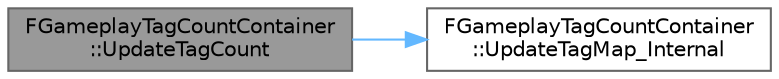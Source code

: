 digraph "FGameplayTagCountContainer::UpdateTagCount"
{
 // INTERACTIVE_SVG=YES
 // LATEX_PDF_SIZE
  bgcolor="transparent";
  edge [fontname=Helvetica,fontsize=10,labelfontname=Helvetica,labelfontsize=10];
  node [fontname=Helvetica,fontsize=10,shape=box,height=0.2,width=0.4];
  rankdir="LR";
  Node1 [id="Node000001",label="FGameplayTagCountContainer\l::UpdateTagCount",height=0.2,width=0.4,color="gray40", fillcolor="grey60", style="filled", fontcolor="black",tooltip="Update the specified tag by the specified delta, potentially causing an additional or removal from th..."];
  Node1 -> Node2 [id="edge1_Node000001_Node000002",color="steelblue1",style="solid",tooltip=" "];
  Node2 [id="Node000002",label="FGameplayTagCountContainer\l::UpdateTagMap_Internal",height=0.2,width=0.4,color="grey40", fillcolor="white", style="filled",URL="$d9/d53/structFGameplayTagCountContainer.html#ab6224fda45c976ea26c31b45649c2078",tooltip="Internal helper function to adjust the explicit tag list & corresponding maps/delegates/etc."];
}
